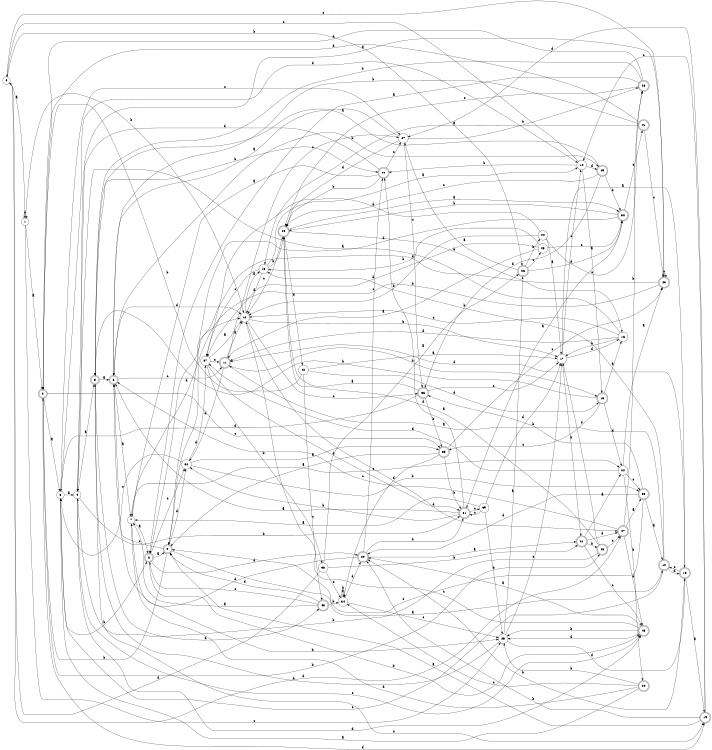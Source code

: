 digraph n40_3 {
__start0 [label="" shape="none"];

rankdir=LR;
size="8,5";

s0 [style="filled", color="black", fillcolor="white" shape="circle", label="0"];
s1 [style="filled", color="black", fillcolor="white" shape="circle", label="1"];
s2 [style="rounded,filled", color="black", fillcolor="white" shape="doublecircle", label="2"];
s3 [style="filled", color="black", fillcolor="white" shape="circle", label="3"];
s4 [style="filled", color="black", fillcolor="white" shape="circle", label="4"];
s5 [style="rounded,filled", color="black", fillcolor="white" shape="doublecircle", label="5"];
s6 [style="rounded,filled", color="black", fillcolor="white" shape="doublecircle", label="6"];
s7 [style="filled", color="black", fillcolor="white" shape="circle", label="7"];
s8 [style="rounded,filled", color="black", fillcolor="white" shape="doublecircle", label="8"];
s9 [style="rounded,filled", color="black", fillcolor="white" shape="doublecircle", label="9"];
s10 [style="rounded,filled", color="black", fillcolor="white" shape="doublecircle", label="10"];
s11 [style="rounded,filled", color="black", fillcolor="white" shape="doublecircle", label="11"];
s12 [style="filled", color="black", fillcolor="white" shape="circle", label="12"];
s13 [style="filled", color="black", fillcolor="white" shape="circle", label="13"];
s14 [style="filled", color="black", fillcolor="white" shape="circle", label="14"];
s15 [style="rounded,filled", color="black", fillcolor="white" shape="doublecircle", label="15"];
s16 [style="filled", color="black", fillcolor="white" shape="circle", label="16"];
s17 [style="filled", color="black", fillcolor="white" shape="circle", label="17"];
s18 [style="rounded,filled", color="black", fillcolor="white" shape="doublecircle", label="18"];
s19 [style="rounded,filled", color="black", fillcolor="white" shape="doublecircle", label="19"];
s20 [style="rounded,filled", color="black", fillcolor="white" shape="doublecircle", label="20"];
s21 [style="rounded,filled", color="black", fillcolor="white" shape="doublecircle", label="21"];
s22 [style="filled", color="black", fillcolor="white" shape="circle", label="22"];
s23 [style="rounded,filled", color="black", fillcolor="white" shape="doublecircle", label="23"];
s24 [style="rounded,filled", color="black", fillcolor="white" shape="doublecircle", label="24"];
s25 [style="filled", color="black", fillcolor="white" shape="circle", label="25"];
s26 [style="rounded,filled", color="black", fillcolor="white" shape="doublecircle", label="26"];
s27 [style="filled", color="black", fillcolor="white" shape="circle", label="27"];
s28 [style="rounded,filled", color="black", fillcolor="white" shape="doublecircle", label="28"];
s29 [style="rounded,filled", color="black", fillcolor="white" shape="doublecircle", label="29"];
s30 [style="rounded,filled", color="black", fillcolor="white" shape="doublecircle", label="30"];
s31 [style="rounded,filled", color="black", fillcolor="white" shape="doublecircle", label="31"];
s32 [style="filled", color="black", fillcolor="white" shape="circle", label="32"];
s33 [style="rounded,filled", color="black", fillcolor="white" shape="doublecircle", label="33"];
s34 [style="filled", color="black", fillcolor="white" shape="circle", label="34"];
s35 [style="rounded,filled", color="black", fillcolor="white" shape="doublecircle", label="35"];
s36 [style="rounded,filled", color="black", fillcolor="white" shape="doublecircle", label="36"];
s37 [style="filled", color="black", fillcolor="white" shape="circle", label="37"];
s38 [style="filled", color="black", fillcolor="white" shape="circle", label="38"];
s39 [style="filled", color="black", fillcolor="white" shape="circle", label="39"];
s40 [style="rounded,filled", color="black", fillcolor="white" shape="doublecircle", label="40"];
s41 [style="rounded,filled", color="black", fillcolor="white" shape="doublecircle", label="41"];
s42 [style="filled", color="black", fillcolor="white" shape="circle", label="42"];
s43 [style="rounded,filled", color="black", fillcolor="white" shape="doublecircle", label="43"];
s44 [style="filled", color="black", fillcolor="white" shape="circle", label="44"];
s45 [style="filled", color="black", fillcolor="white" shape="circle", label="45"];
s46 [style="rounded,filled", color="black", fillcolor="white" shape="doublecircle", label="46"];
s47 [style="rounded,filled", color="black", fillcolor="white" shape="doublecircle", label="47"];
s48 [style="rounded,filled", color="black", fillcolor="white" shape="doublecircle", label="48"];
s49 [style="rounded,filled", color="black", fillcolor="white" shape="doublecircle", label="49"];
s0 -> s1 [label="a"];
s0 -> s26 [label="b"];
s0 -> s23 [label="c"];
s0 -> s47 [label="d"];
s1 -> s2 [label="a"];
s1 -> s12 [label="b"];
s1 -> s25 [label="c"];
s1 -> s1 [label="d"];
s2 -> s3 [label="a"];
s2 -> s46 [label="b"];
s2 -> s33 [label="c"];
s2 -> s19 [label="d"];
s3 -> s4 [label="a"];
s3 -> s8 [label="b"];
s3 -> s27 [label="c"];
s3 -> s14 [label="d"];
s4 -> s5 [label="a"];
s4 -> s31 [label="b"];
s4 -> s48 [label="c"];
s4 -> s48 [label="d"];
s5 -> s6 [label="a"];
s5 -> s40 [label="b"];
s5 -> s19 [label="c"];
s5 -> s43 [label="d"];
s6 -> s7 [label="a"];
s6 -> s49 [label="b"];
s6 -> s11 [label="c"];
s6 -> s12 [label="d"];
s7 -> s8 [label="a"];
s7 -> s25 [label="b"];
s7 -> s22 [label="c"];
s7 -> s12 [label="d"];
s8 -> s9 [label="a"];
s8 -> s48 [label="b"];
s8 -> s32 [label="c"];
s8 -> s20 [label="d"];
s9 -> s10 [label="a"];
s9 -> s2 [label="b"];
s9 -> s6 [label="c"];
s9 -> s32 [label="d"];
s10 -> s11 [label="a"];
s10 -> s13 [label="b"];
s10 -> s3 [label="c"];
s10 -> s18 [label="d"];
s11 -> s12 [label="a"];
s11 -> s15 [label="b"];
s11 -> s27 [label="c"];
s11 -> s32 [label="d"];
s12 -> s13 [label="a"];
s12 -> s17 [label="b"];
s12 -> s36 [label="c"];
s12 -> s47 [label="d"];
s13 -> s14 [label="a"];
s13 -> s29 [label="b"];
s13 -> s37 [label="c"];
s13 -> s12 [label="d"];
s14 -> s15 [label="a"];
s14 -> s40 [label="b"];
s14 -> s0 [label="c"];
s14 -> s49 [label="d"];
s15 -> s16 [label="a"];
s15 -> s5 [label="b"];
s15 -> s33 [label="c"];
s15 -> s22 [label="d"];
s16 -> s4 [label="a"];
s16 -> s17 [label="b"];
s16 -> s12 [label="c"];
s16 -> s11 [label="d"];
s17 -> s18 [label="a"];
s17 -> s21 [label="b"];
s17 -> s14 [label="c"];
s17 -> s16 [label="d"];
s18 -> s19 [label="a"];
s18 -> s20 [label="b"];
s18 -> s10 [label="c"];
s18 -> s11 [label="d"];
s19 -> s9 [label="a"];
s19 -> s20 [label="b"];
s19 -> s14 [label="c"];
s19 -> s27 [label="d"];
s20 -> s21 [label="a"];
s20 -> s31 [label="b"];
s20 -> s40 [label="c"];
s20 -> s6 [label="d"];
s21 -> s22 [label="a"];
s21 -> s46 [label="b"];
s21 -> s48 [label="c"];
s21 -> s47 [label="d"];
s22 -> s23 [label="a"];
s22 -> s24 [label="b"];
s22 -> s35 [label="c"];
s22 -> s37 [label="d"];
s23 -> s4 [label="a"];
s23 -> s9 [label="b"];
s23 -> s23 [label="c"];
s23 -> s9 [label="d"];
s24 -> s3 [label="a"];
s24 -> s25 [label="b"];
s24 -> s34 [label="c"];
s24 -> s7 [label="d"];
s25 -> s26 [label="a"];
s25 -> s5 [label="b"];
s25 -> s17 [label="c"];
s25 -> s18 [label="d"];
s26 -> s27 [label="a"];
s26 -> s44 [label="b"];
s26 -> s45 [label="c"];
s26 -> s30 [label="d"];
s27 -> s6 [label="a"];
s27 -> s28 [label="b"];
s27 -> s36 [label="c"];
s27 -> s29 [label="d"];
s28 -> s8 [label="a"];
s28 -> s5 [label="b"];
s28 -> s29 [label="c"];
s28 -> s2 [label="d"];
s29 -> s30 [label="a"];
s29 -> s16 [label="b"];
s29 -> s12 [label="c"];
s29 -> s42 [label="d"];
s30 -> s31 [label="a"];
s30 -> s29 [label="b"];
s30 -> s41 [label="c"];
s30 -> s8 [label="d"];
s31 -> s6 [label="a"];
s31 -> s32 [label="b"];
s31 -> s39 [label="c"];
s31 -> s40 [label="d"];
s32 -> s33 [label="a"];
s32 -> s35 [label="b"];
s32 -> s3 [label="c"];
s32 -> s37 [label="d"];
s33 -> s9 [label="a"];
s33 -> s31 [label="b"];
s33 -> s23 [label="c"];
s33 -> s34 [label="d"];
s34 -> s34 [label="a"];
s34 -> s34 [label="b"];
s34 -> s25 [label="c"];
s34 -> s20 [label="d"];
s35 -> s10 [label="a"];
s35 -> s36 [label="b"];
s35 -> s9 [label="c"];
s35 -> s20 [label="d"];
s36 -> s29 [label="a"];
s36 -> s33 [label="b"];
s36 -> s17 [label="c"];
s36 -> s3 [label="d"];
s37 -> s12 [label="a"];
s37 -> s38 [label="b"];
s37 -> s11 [label="c"];
s37 -> s31 [label="d"];
s38 -> s26 [label="a"];
s38 -> s21 [label="b"];
s38 -> s34 [label="c"];
s38 -> s0 [label="d"];
s39 -> s7 [label="a"];
s39 -> s25 [label="b"];
s39 -> s31 [label="c"];
s39 -> s17 [label="d"];
s40 -> s7 [label="a"];
s40 -> s29 [label="b"];
s40 -> s27 [label="c"];
s40 -> s4 [label="d"];
s41 -> s13 [label="a"];
s41 -> s6 [label="b"];
s41 -> s23 [label="c"];
s41 -> s2 [label="d"];
s42 -> s17 [label="a"];
s42 -> s2 [label="b"];
s42 -> s43 [label="c"];
s42 -> s15 [label="d"];
s43 -> s7 [label="a"];
s43 -> s34 [label="b"];
s43 -> s8 [label="c"];
s43 -> s9 [label="d"];
s44 -> s17 [label="a"];
s44 -> s12 [label="b"];
s44 -> s28 [label="c"];
s44 -> s37 [label="d"];
s45 -> s11 [label="a"];
s45 -> s13 [label="b"];
s45 -> s30 [label="c"];
s45 -> s37 [label="d"];
s46 -> s29 [label="a"];
s46 -> s4 [label="b"];
s46 -> s47 [label="c"];
s46 -> s17 [label="d"];
s47 -> s35 [label="a"];
s47 -> s28 [label="b"];
s47 -> s6 [label="c"];
s47 -> s48 [label="d"];
s48 -> s20 [label="a"];
s48 -> s25 [label="b"];
s48 -> s12 [label="c"];
s48 -> s25 [label="d"];
s49 -> s5 [label="a"];
s49 -> s30 [label="b"];
s49 -> s29 [label="c"];
s49 -> s36 [label="d"];

}